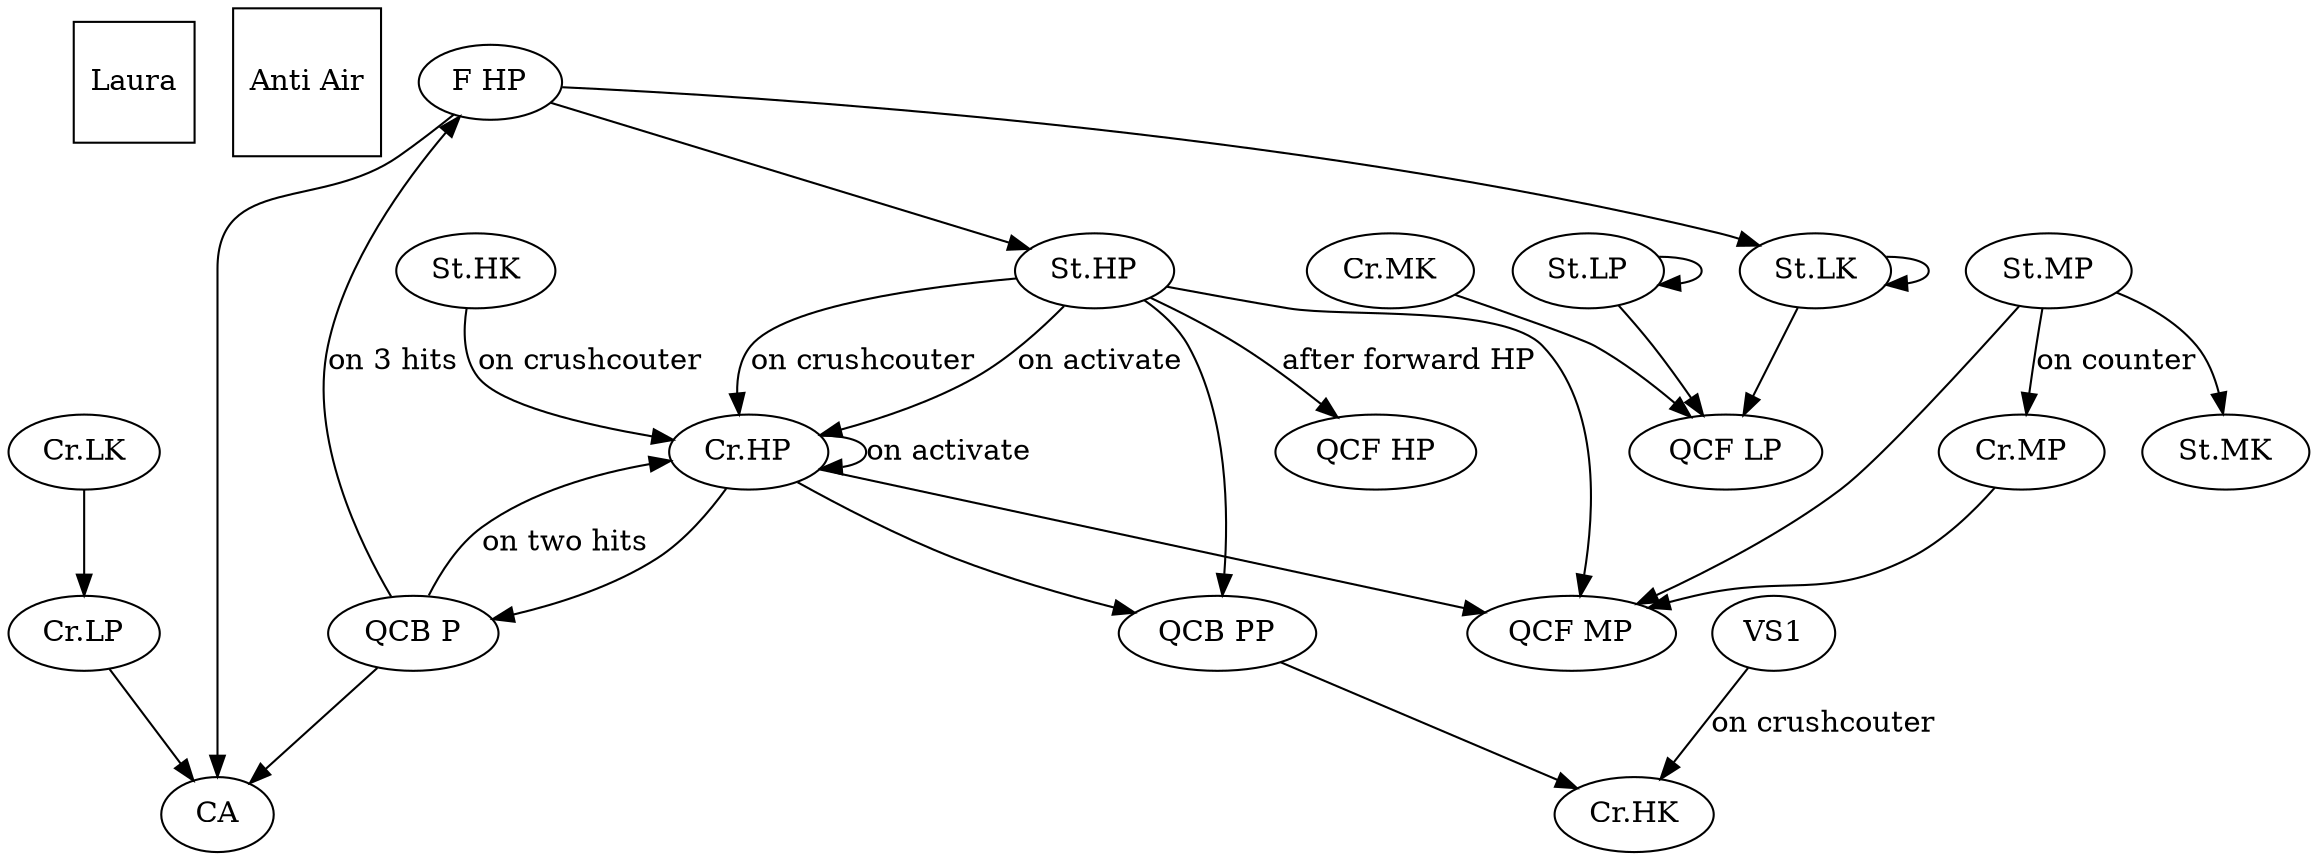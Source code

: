 digraph dfa {
  "Laura" [shape=square]
  "Anti Air" [shape=square]
  "Cr.LK" -> "Cr.LP"
  "Cr.LP" -> "CA"
  "F HP" -> "CA"
  "St.LP" -> "St.LP"
  "St.LP" -> "QCF LP"
  "St.LK" -> "St.LK"
  "St.LK" -> "QCF LP"
  "Cr.MK" -> "QCF LP"
  "St.MP" -> "St.MK"
  "Cr.MP" -> "QCF MP"
  "St.MP" -> "QCF MP"
  "Cr.HP" -> "QCF MP"
  "Cr.HP" -> "QCB P"
  "QCB P" -> "CA"
  "St.HP" -> "QCF MP"
  "St.MP" -> "Cr.MP"  [label="on counter"]
  "Cr.HP" -> "QCB PP"
  "St.HP" -> "QCB PP"
  "QCB PP" -> "Cr.HK"
  "F HP" -> "St.LK"
  "F HP" -> "St.HP"
  "St.HP" -> "QCF HP"   [label="after forward HP"]
  "QCB P" -> "Cr.HP"    [label="on two hits"]
  "VS1" -> "Cr.HK"     [label="on crushcouter"]
  "St.HK" -> "Cr.HP"     [label="on crushcouter"]
  "St.HP" -> "Cr.HP"     [label="on crushcouter"]
  "QCB P" -> "F HP"    [label="on 3 hits"]
  "Cr.HP" -> "Cr.HP"    [label="on activate"]
  "St.HP" -> "Cr.HP"    [label="on activate"]
}
